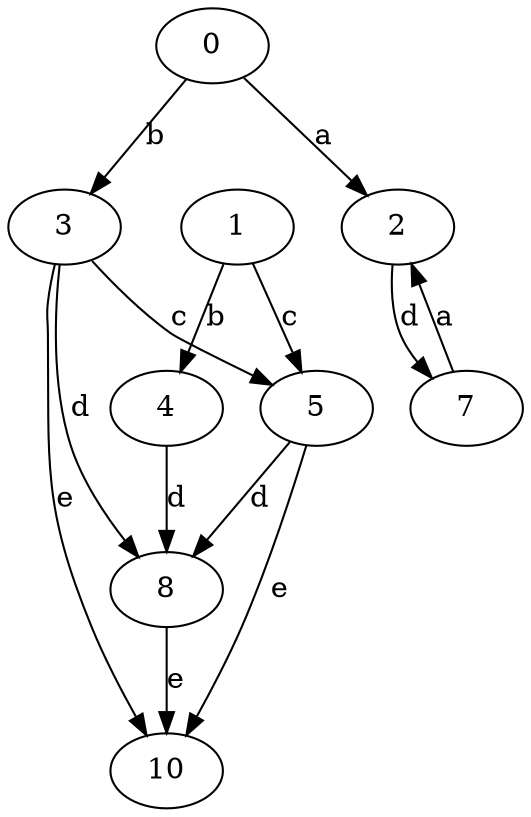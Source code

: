 strict digraph  {
1;
2;
3;
0;
4;
5;
7;
8;
10;
1 -> 4  [label=b];
1 -> 5  [label=c];
2 -> 7  [label=d];
3 -> 5  [label=c];
3 -> 8  [label=d];
3 -> 10  [label=e];
0 -> 2  [label=a];
0 -> 3  [label=b];
4 -> 8  [label=d];
5 -> 8  [label=d];
5 -> 10  [label=e];
7 -> 2  [label=a];
8 -> 10  [label=e];
}
